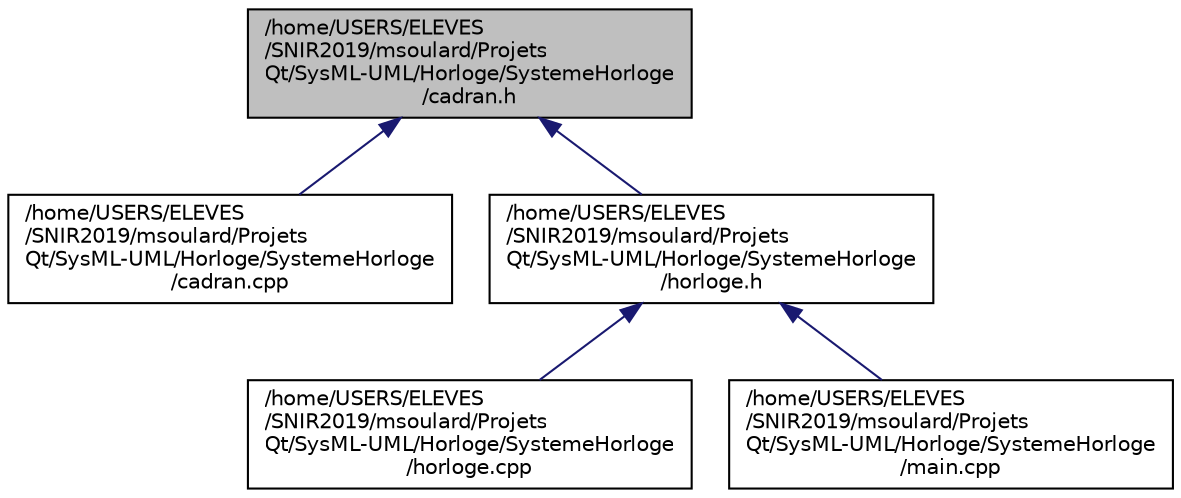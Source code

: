 digraph "/home/USERS/ELEVES/SNIR2019/msoulard/ProjetsQt/SysML-UML/Horloge/SystemeHorloge/cadran.h"
{
  edge [fontname="Helvetica",fontsize="10",labelfontname="Helvetica",labelfontsize="10"];
  node [fontname="Helvetica",fontsize="10",shape=record];
  Node4 [label="/home/USERS/ELEVES\l/SNIR2019/msoulard/Projets\lQt/SysML-UML/Horloge/SystemeHorloge\l/cadran.h",height=0.2,width=0.4,color="black", fillcolor="grey75", style="filled", fontcolor="black"];
  Node4 -> Node5 [dir="back",color="midnightblue",fontsize="10",style="solid",fontname="Helvetica"];
  Node5 [label="/home/USERS/ELEVES\l/SNIR2019/msoulard/Projets\lQt/SysML-UML/Horloge/SystemeHorloge\l/cadran.cpp",height=0.2,width=0.4,color="black", fillcolor="white", style="filled",URL="$cadran_8cpp.html"];
  Node4 -> Node6 [dir="back",color="midnightblue",fontsize="10",style="solid",fontname="Helvetica"];
  Node6 [label="/home/USERS/ELEVES\l/SNIR2019/msoulard/Projets\lQt/SysML-UML/Horloge/SystemeHorloge\l/horloge.h",height=0.2,width=0.4,color="black", fillcolor="white", style="filled",URL="$horloge_8h.html",tooltip="Déclaration de la classe Horloge. "];
  Node6 -> Node7 [dir="back",color="midnightblue",fontsize="10",style="solid",fontname="Helvetica"];
  Node7 [label="/home/USERS/ELEVES\l/SNIR2019/msoulard/Projets\lQt/SysML-UML/Horloge/SystemeHorloge\l/horloge.cpp",height=0.2,width=0.4,color="black", fillcolor="white", style="filled",URL="$horloge_8cpp.html",tooltip="Implémentation de la classe Horloge. "];
  Node6 -> Node8 [dir="back",color="midnightblue",fontsize="10",style="solid",fontname="Helvetica"];
  Node8 [label="/home/USERS/ELEVES\l/SNIR2019/msoulard/Projets\lQt/SysML-UML/Horloge/SystemeHorloge\l/main.cpp",height=0.2,width=0.4,color="black", fillcolor="white", style="filled",URL="$main_8cpp.html"];
}

